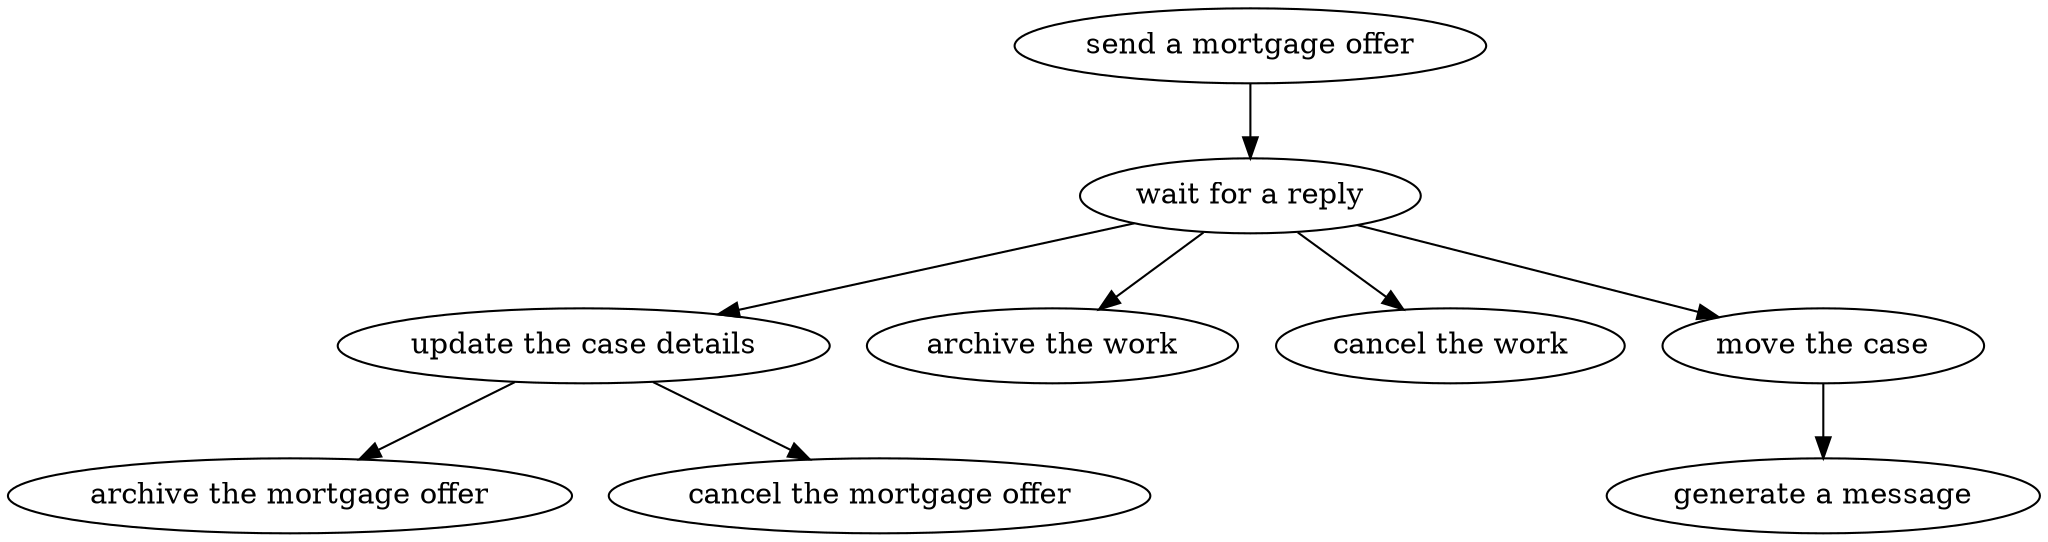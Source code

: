 strict digraph "doc-9.2" {
	graph [name="doc-9.2"];
	"send a mortgage offer"	[attrs="{'type': 'Activity', 'label': 'send a mortgage offer'}"];
	"wait for a reply"	[attrs="{'type': 'Activity', 'label': 'wait for a reply'}"];
	"send a mortgage offer" -> "wait for a reply"	[attrs="{'type': 'flow', 'label': 'flow'}"];
	"update the case details"	[attrs="{'type': 'Activity', 'label': 'update the case details'}"];
	"wait for a reply" -> "update the case details"	[attrs="{'type': 'flow', 'label': 'flow'}"];
	"archive the work"	[attrs="{'type': 'Activity', 'label': 'archive the work'}"];
	"wait for a reply" -> "archive the work"	[attrs="{'type': 'flow', 'label': 'flow'}"];
	"cancel the work"	[attrs="{'type': 'Activity', 'label': 'cancel the work'}"];
	"wait for a reply" -> "cancel the work"	[attrs="{'type': 'flow', 'label': 'flow'}"];
	"move the case"	[attrs="{'type': 'Activity', 'label': 'move the case'}"];
	"wait for a reply" -> "move the case"	[attrs="{'type': 'flow', 'label': 'flow'}"];
	"archive the mortgage offer"	[attrs="{'type': 'Activity', 'label': 'archive the mortgage offer'}"];
	"update the case details" -> "archive the mortgage offer"	[attrs="{'type': 'flow', 'label': 'flow'}"];
	"cancel the mortgage offer"	[attrs="{'type': 'Activity', 'label': 'cancel the mortgage offer'}"];
	"update the case details" -> "cancel the mortgage offer"	[attrs="{'type': 'flow', 'label': 'flow'}"];
	"generate a message"	[attrs="{'type': 'Activity', 'label': 'generate a message'}"];
	"move the case" -> "generate a message"	[attrs="{'type': 'flow', 'label': 'flow'}"];
}
